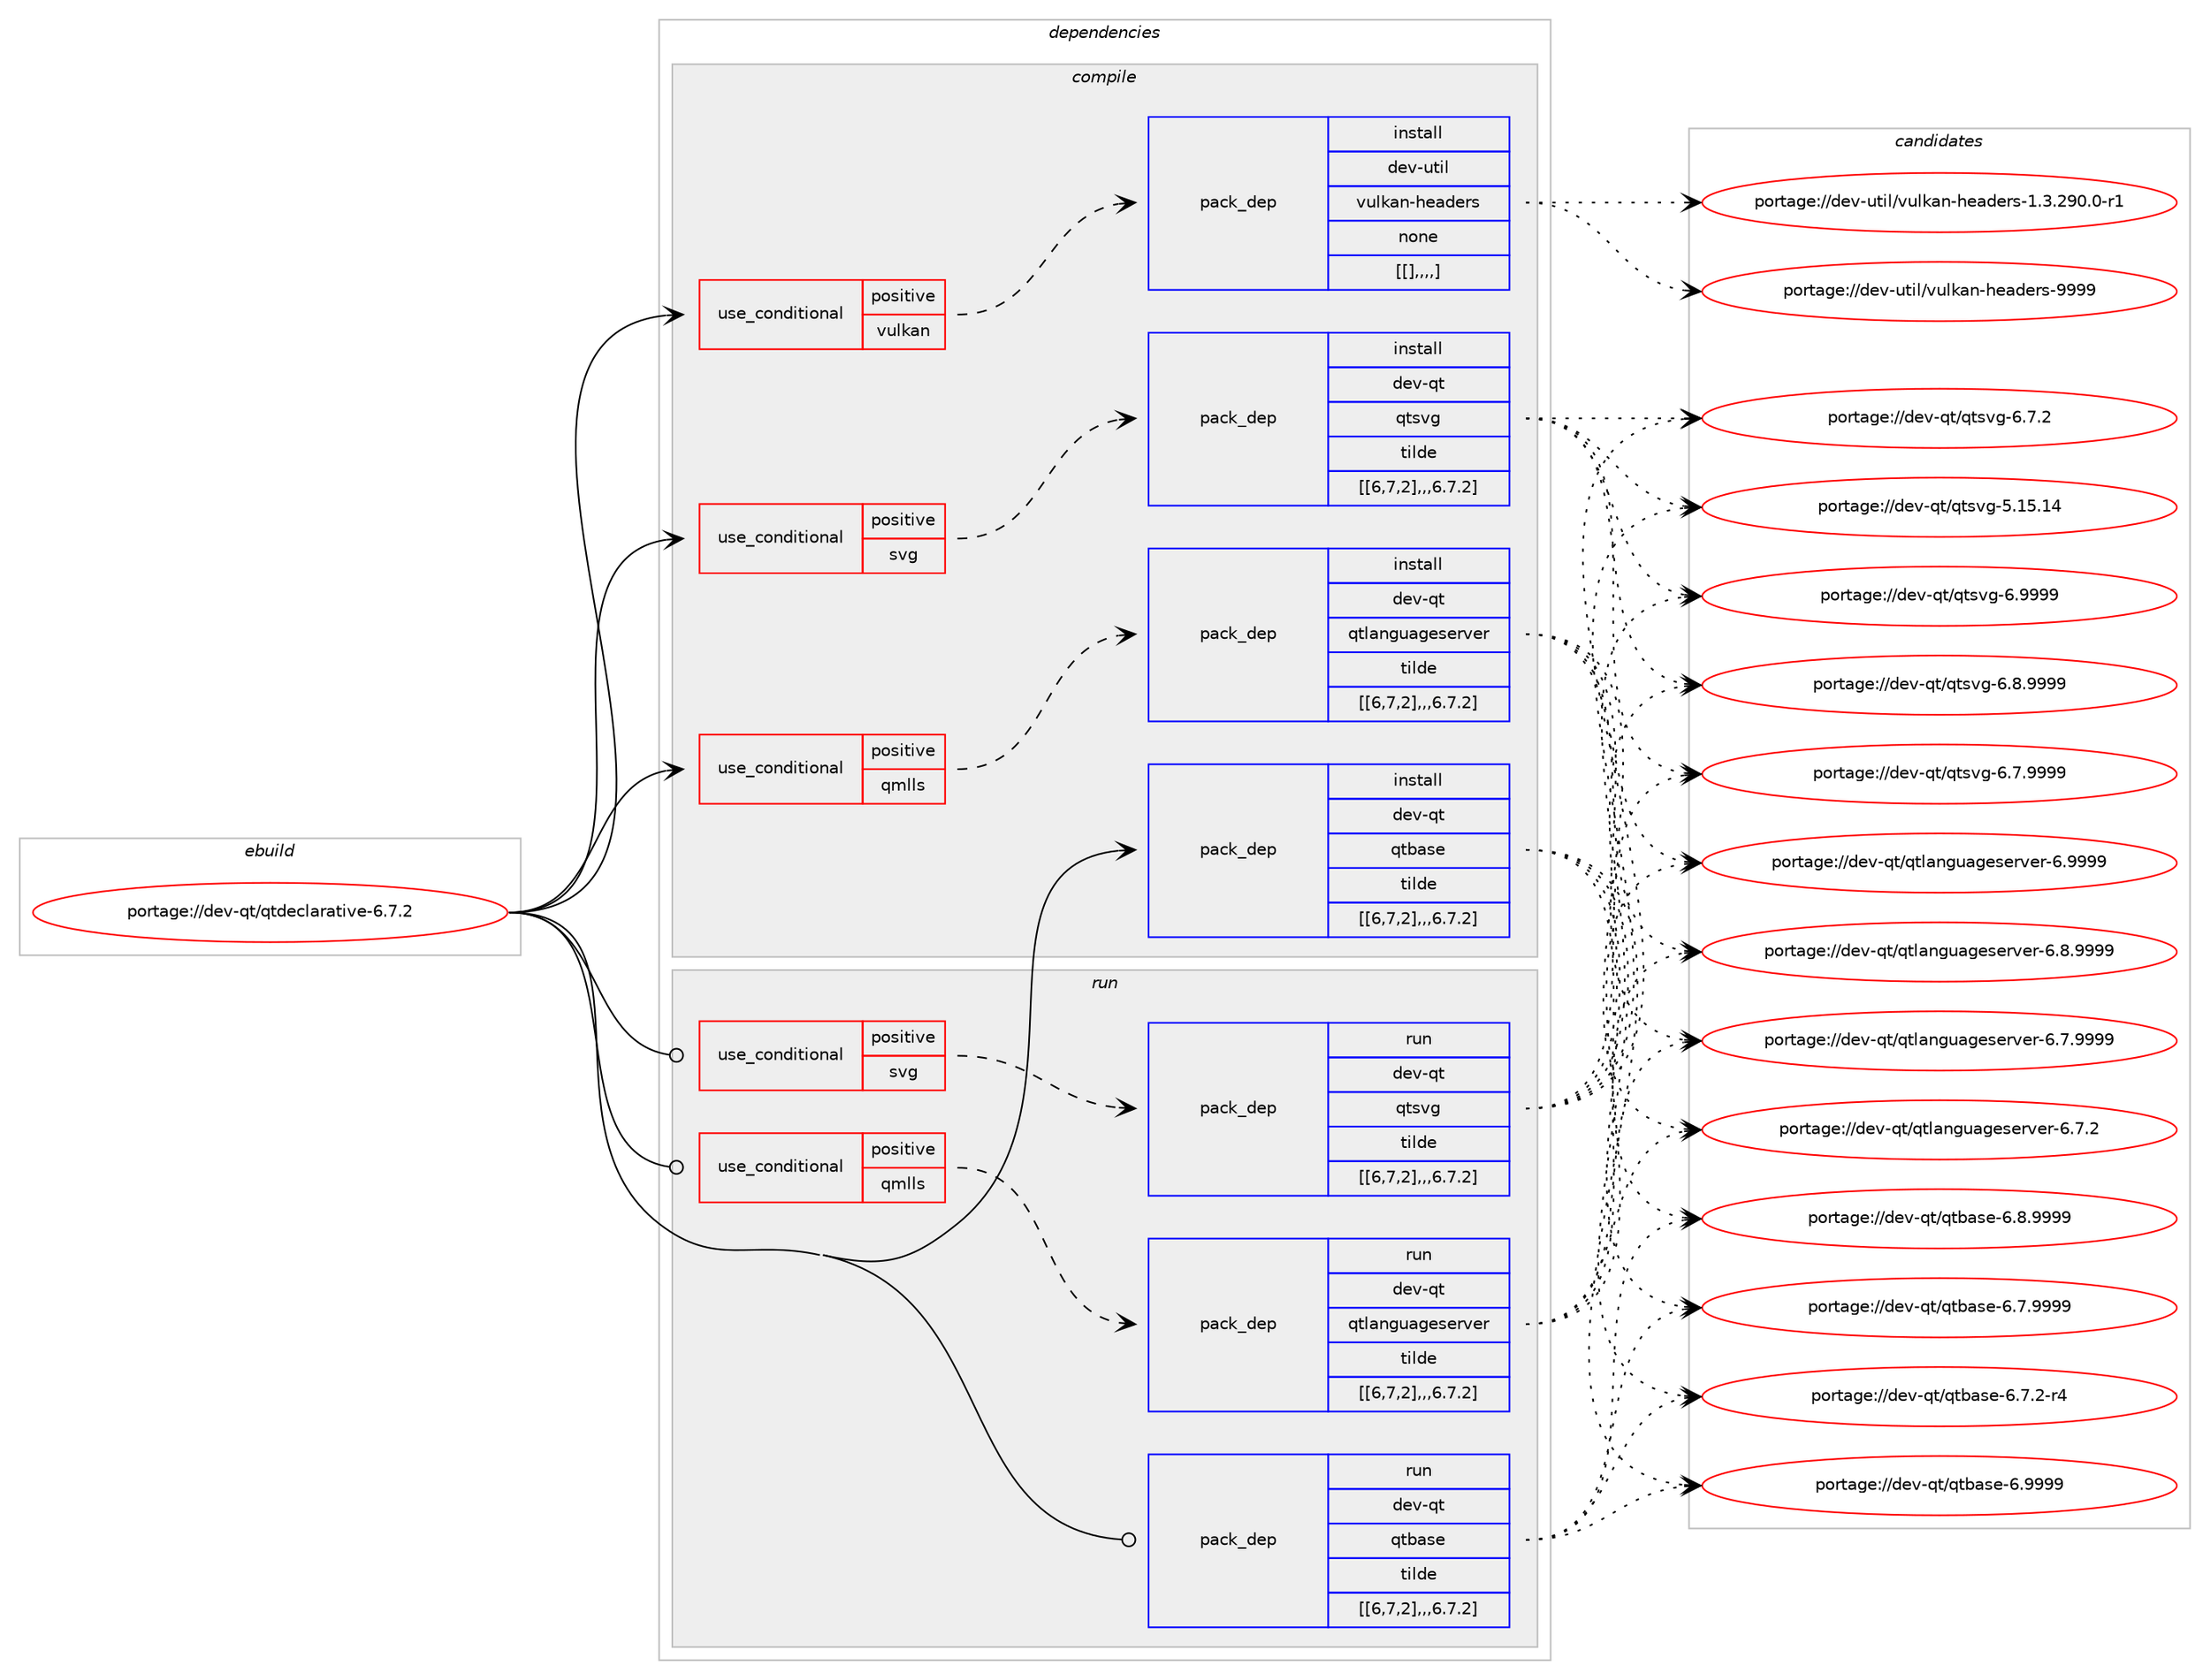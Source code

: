 digraph prolog {

# *************
# Graph options
# *************

newrank=true;
concentrate=true;
compound=true;
graph [rankdir=LR,fontname=Helvetica,fontsize=10,ranksep=1.5];#, ranksep=2.5, nodesep=0.2];
edge  [arrowhead=vee];
node  [fontname=Helvetica,fontsize=10];

# **********
# The ebuild
# **********

subgraph cluster_leftcol {
color=gray;
label=<<i>ebuild</i>>;
id [label="portage://dev-qt/qtdeclarative-6.7.2", color=red, width=4, href="../dev-qt/qtdeclarative-6.7.2.svg"];
}

# ****************
# The dependencies
# ****************

subgraph cluster_midcol {
color=gray;
label=<<i>dependencies</i>>;
subgraph cluster_compile {
fillcolor="#eeeeee";
style=filled;
label=<<i>compile</i>>;
subgraph cond43263 {
dependency172250 [label=<<TABLE BORDER="0" CELLBORDER="1" CELLSPACING="0" CELLPADDING="4"><TR><TD ROWSPAN="3" CELLPADDING="10">use_conditional</TD></TR><TR><TD>positive</TD></TR><TR><TD>qmlls</TD></TR></TABLE>>, shape=none, color=red];
subgraph pack127721 {
dependency172251 [label=<<TABLE BORDER="0" CELLBORDER="1" CELLSPACING="0" CELLPADDING="4" WIDTH="220"><TR><TD ROWSPAN="6" CELLPADDING="30">pack_dep</TD></TR><TR><TD WIDTH="110">install</TD></TR><TR><TD>dev-qt</TD></TR><TR><TD>qtlanguageserver</TD></TR><TR><TD>tilde</TD></TR><TR><TD>[[6,7,2],,,6.7.2]</TD></TR></TABLE>>, shape=none, color=blue];
}
dependency172250:e -> dependency172251:w [weight=20,style="dashed",arrowhead="vee"];
}
id:e -> dependency172250:w [weight=20,style="solid",arrowhead="vee"];
subgraph cond43264 {
dependency172252 [label=<<TABLE BORDER="0" CELLBORDER="1" CELLSPACING="0" CELLPADDING="4"><TR><TD ROWSPAN="3" CELLPADDING="10">use_conditional</TD></TR><TR><TD>positive</TD></TR><TR><TD>svg</TD></TR></TABLE>>, shape=none, color=red];
subgraph pack127722 {
dependency172253 [label=<<TABLE BORDER="0" CELLBORDER="1" CELLSPACING="0" CELLPADDING="4" WIDTH="220"><TR><TD ROWSPAN="6" CELLPADDING="30">pack_dep</TD></TR><TR><TD WIDTH="110">install</TD></TR><TR><TD>dev-qt</TD></TR><TR><TD>qtsvg</TD></TR><TR><TD>tilde</TD></TR><TR><TD>[[6,7,2],,,6.7.2]</TD></TR></TABLE>>, shape=none, color=blue];
}
dependency172252:e -> dependency172253:w [weight=20,style="dashed",arrowhead="vee"];
}
id:e -> dependency172252:w [weight=20,style="solid",arrowhead="vee"];
subgraph cond43265 {
dependency172254 [label=<<TABLE BORDER="0" CELLBORDER="1" CELLSPACING="0" CELLPADDING="4"><TR><TD ROWSPAN="3" CELLPADDING="10">use_conditional</TD></TR><TR><TD>positive</TD></TR><TR><TD>vulkan</TD></TR></TABLE>>, shape=none, color=red];
subgraph pack127723 {
dependency172255 [label=<<TABLE BORDER="0" CELLBORDER="1" CELLSPACING="0" CELLPADDING="4" WIDTH="220"><TR><TD ROWSPAN="6" CELLPADDING="30">pack_dep</TD></TR><TR><TD WIDTH="110">install</TD></TR><TR><TD>dev-util</TD></TR><TR><TD>vulkan-headers</TD></TR><TR><TD>none</TD></TR><TR><TD>[[],,,,]</TD></TR></TABLE>>, shape=none, color=blue];
}
dependency172254:e -> dependency172255:w [weight=20,style="dashed",arrowhead="vee"];
}
id:e -> dependency172254:w [weight=20,style="solid",arrowhead="vee"];
subgraph pack127724 {
dependency172256 [label=<<TABLE BORDER="0" CELLBORDER="1" CELLSPACING="0" CELLPADDING="4" WIDTH="220"><TR><TD ROWSPAN="6" CELLPADDING="30">pack_dep</TD></TR><TR><TD WIDTH="110">install</TD></TR><TR><TD>dev-qt</TD></TR><TR><TD>qtbase</TD></TR><TR><TD>tilde</TD></TR><TR><TD>[[6,7,2],,,6.7.2]</TD></TR></TABLE>>, shape=none, color=blue];
}
id:e -> dependency172256:w [weight=20,style="solid",arrowhead="vee"];
}
subgraph cluster_compileandrun {
fillcolor="#eeeeee";
style=filled;
label=<<i>compile and run</i>>;
}
subgraph cluster_run {
fillcolor="#eeeeee";
style=filled;
label=<<i>run</i>>;
subgraph cond43266 {
dependency172257 [label=<<TABLE BORDER="0" CELLBORDER="1" CELLSPACING="0" CELLPADDING="4"><TR><TD ROWSPAN="3" CELLPADDING="10">use_conditional</TD></TR><TR><TD>positive</TD></TR><TR><TD>qmlls</TD></TR></TABLE>>, shape=none, color=red];
subgraph pack127725 {
dependency172258 [label=<<TABLE BORDER="0" CELLBORDER="1" CELLSPACING="0" CELLPADDING="4" WIDTH="220"><TR><TD ROWSPAN="6" CELLPADDING="30">pack_dep</TD></TR><TR><TD WIDTH="110">run</TD></TR><TR><TD>dev-qt</TD></TR><TR><TD>qtlanguageserver</TD></TR><TR><TD>tilde</TD></TR><TR><TD>[[6,7,2],,,6.7.2]</TD></TR></TABLE>>, shape=none, color=blue];
}
dependency172257:e -> dependency172258:w [weight=20,style="dashed",arrowhead="vee"];
}
id:e -> dependency172257:w [weight=20,style="solid",arrowhead="odot"];
subgraph cond43267 {
dependency172259 [label=<<TABLE BORDER="0" CELLBORDER="1" CELLSPACING="0" CELLPADDING="4"><TR><TD ROWSPAN="3" CELLPADDING="10">use_conditional</TD></TR><TR><TD>positive</TD></TR><TR><TD>svg</TD></TR></TABLE>>, shape=none, color=red];
subgraph pack127726 {
dependency172260 [label=<<TABLE BORDER="0" CELLBORDER="1" CELLSPACING="0" CELLPADDING="4" WIDTH="220"><TR><TD ROWSPAN="6" CELLPADDING="30">pack_dep</TD></TR><TR><TD WIDTH="110">run</TD></TR><TR><TD>dev-qt</TD></TR><TR><TD>qtsvg</TD></TR><TR><TD>tilde</TD></TR><TR><TD>[[6,7,2],,,6.7.2]</TD></TR></TABLE>>, shape=none, color=blue];
}
dependency172259:e -> dependency172260:w [weight=20,style="dashed",arrowhead="vee"];
}
id:e -> dependency172259:w [weight=20,style="solid",arrowhead="odot"];
subgraph pack127727 {
dependency172261 [label=<<TABLE BORDER="0" CELLBORDER="1" CELLSPACING="0" CELLPADDING="4" WIDTH="220"><TR><TD ROWSPAN="6" CELLPADDING="30">pack_dep</TD></TR><TR><TD WIDTH="110">run</TD></TR><TR><TD>dev-qt</TD></TR><TR><TD>qtbase</TD></TR><TR><TD>tilde</TD></TR><TR><TD>[[6,7,2],,,6.7.2]</TD></TR></TABLE>>, shape=none, color=blue];
}
id:e -> dependency172261:w [weight=20,style="solid",arrowhead="odot"];
}
}

# **************
# The candidates
# **************

subgraph cluster_choices {
rank=same;
color=gray;
label=<<i>candidates</i>>;

subgraph choice127721 {
color=black;
nodesep=1;
choice1001011184511311647113116108971101031179710310111510111411810111445544657575757 [label="portage://dev-qt/qtlanguageserver-6.9999", color=red, width=4,href="../dev-qt/qtlanguageserver-6.9999.svg"];
choice10010111845113116471131161089711010311797103101115101114118101114455446564657575757 [label="portage://dev-qt/qtlanguageserver-6.8.9999", color=red, width=4,href="../dev-qt/qtlanguageserver-6.8.9999.svg"];
choice10010111845113116471131161089711010311797103101115101114118101114455446554657575757 [label="portage://dev-qt/qtlanguageserver-6.7.9999", color=red, width=4,href="../dev-qt/qtlanguageserver-6.7.9999.svg"];
choice10010111845113116471131161089711010311797103101115101114118101114455446554650 [label="portage://dev-qt/qtlanguageserver-6.7.2", color=red, width=4,href="../dev-qt/qtlanguageserver-6.7.2.svg"];
dependency172251:e -> choice1001011184511311647113116108971101031179710310111510111411810111445544657575757:w [style=dotted,weight="100"];
dependency172251:e -> choice10010111845113116471131161089711010311797103101115101114118101114455446564657575757:w [style=dotted,weight="100"];
dependency172251:e -> choice10010111845113116471131161089711010311797103101115101114118101114455446554657575757:w [style=dotted,weight="100"];
dependency172251:e -> choice10010111845113116471131161089711010311797103101115101114118101114455446554650:w [style=dotted,weight="100"];
}
subgraph choice127722 {
color=black;
nodesep=1;
choice100101118451131164711311611511810345544657575757 [label="portage://dev-qt/qtsvg-6.9999", color=red, width=4,href="../dev-qt/qtsvg-6.9999.svg"];
choice1001011184511311647113116115118103455446564657575757 [label="portage://dev-qt/qtsvg-6.8.9999", color=red, width=4,href="../dev-qt/qtsvg-6.8.9999.svg"];
choice1001011184511311647113116115118103455446554657575757 [label="portage://dev-qt/qtsvg-6.7.9999", color=red, width=4,href="../dev-qt/qtsvg-6.7.9999.svg"];
choice1001011184511311647113116115118103455446554650 [label="portage://dev-qt/qtsvg-6.7.2", color=red, width=4,href="../dev-qt/qtsvg-6.7.2.svg"];
choice10010111845113116471131161151181034553464953464952 [label="portage://dev-qt/qtsvg-5.15.14", color=red, width=4,href="../dev-qt/qtsvg-5.15.14.svg"];
dependency172253:e -> choice100101118451131164711311611511810345544657575757:w [style=dotted,weight="100"];
dependency172253:e -> choice1001011184511311647113116115118103455446564657575757:w [style=dotted,weight="100"];
dependency172253:e -> choice1001011184511311647113116115118103455446554657575757:w [style=dotted,weight="100"];
dependency172253:e -> choice1001011184511311647113116115118103455446554650:w [style=dotted,weight="100"];
dependency172253:e -> choice10010111845113116471131161151181034553464953464952:w [style=dotted,weight="100"];
}
subgraph choice127723 {
color=black;
nodesep=1;
choice10010111845117116105108471181171081079711045104101971001011141154557575757 [label="portage://dev-util/vulkan-headers-9999", color=red, width=4,href="../dev-util/vulkan-headers-9999.svg"];
choice1001011184511711610510847118117108107971104510410197100101114115454946514650574846484511449 [label="portage://dev-util/vulkan-headers-1.3.290.0-r1", color=red, width=4,href="../dev-util/vulkan-headers-1.3.290.0-r1.svg"];
dependency172255:e -> choice10010111845117116105108471181171081079711045104101971001011141154557575757:w [style=dotted,weight="100"];
dependency172255:e -> choice1001011184511711610510847118117108107971104510410197100101114115454946514650574846484511449:w [style=dotted,weight="100"];
}
subgraph choice127724 {
color=black;
nodesep=1;
choice1001011184511311647113116989711510145544657575757 [label="portage://dev-qt/qtbase-6.9999", color=red, width=4,href="../dev-qt/qtbase-6.9999.svg"];
choice10010111845113116471131169897115101455446564657575757 [label="portage://dev-qt/qtbase-6.8.9999", color=red, width=4,href="../dev-qt/qtbase-6.8.9999.svg"];
choice10010111845113116471131169897115101455446554657575757 [label="portage://dev-qt/qtbase-6.7.9999", color=red, width=4,href="../dev-qt/qtbase-6.7.9999.svg"];
choice100101118451131164711311698971151014554465546504511452 [label="portage://dev-qt/qtbase-6.7.2-r4", color=red, width=4,href="../dev-qt/qtbase-6.7.2-r4.svg"];
dependency172256:e -> choice1001011184511311647113116989711510145544657575757:w [style=dotted,weight="100"];
dependency172256:e -> choice10010111845113116471131169897115101455446564657575757:w [style=dotted,weight="100"];
dependency172256:e -> choice10010111845113116471131169897115101455446554657575757:w [style=dotted,weight="100"];
dependency172256:e -> choice100101118451131164711311698971151014554465546504511452:w [style=dotted,weight="100"];
}
subgraph choice127725 {
color=black;
nodesep=1;
choice1001011184511311647113116108971101031179710310111510111411810111445544657575757 [label="portage://dev-qt/qtlanguageserver-6.9999", color=red, width=4,href="../dev-qt/qtlanguageserver-6.9999.svg"];
choice10010111845113116471131161089711010311797103101115101114118101114455446564657575757 [label="portage://dev-qt/qtlanguageserver-6.8.9999", color=red, width=4,href="../dev-qt/qtlanguageserver-6.8.9999.svg"];
choice10010111845113116471131161089711010311797103101115101114118101114455446554657575757 [label="portage://dev-qt/qtlanguageserver-6.7.9999", color=red, width=4,href="../dev-qt/qtlanguageserver-6.7.9999.svg"];
choice10010111845113116471131161089711010311797103101115101114118101114455446554650 [label="portage://dev-qt/qtlanguageserver-6.7.2", color=red, width=4,href="../dev-qt/qtlanguageserver-6.7.2.svg"];
dependency172258:e -> choice1001011184511311647113116108971101031179710310111510111411810111445544657575757:w [style=dotted,weight="100"];
dependency172258:e -> choice10010111845113116471131161089711010311797103101115101114118101114455446564657575757:w [style=dotted,weight="100"];
dependency172258:e -> choice10010111845113116471131161089711010311797103101115101114118101114455446554657575757:w [style=dotted,weight="100"];
dependency172258:e -> choice10010111845113116471131161089711010311797103101115101114118101114455446554650:w [style=dotted,weight="100"];
}
subgraph choice127726 {
color=black;
nodesep=1;
choice100101118451131164711311611511810345544657575757 [label="portage://dev-qt/qtsvg-6.9999", color=red, width=4,href="../dev-qt/qtsvg-6.9999.svg"];
choice1001011184511311647113116115118103455446564657575757 [label="portage://dev-qt/qtsvg-6.8.9999", color=red, width=4,href="../dev-qt/qtsvg-6.8.9999.svg"];
choice1001011184511311647113116115118103455446554657575757 [label="portage://dev-qt/qtsvg-6.7.9999", color=red, width=4,href="../dev-qt/qtsvg-6.7.9999.svg"];
choice1001011184511311647113116115118103455446554650 [label="portage://dev-qt/qtsvg-6.7.2", color=red, width=4,href="../dev-qt/qtsvg-6.7.2.svg"];
choice10010111845113116471131161151181034553464953464952 [label="portage://dev-qt/qtsvg-5.15.14", color=red, width=4,href="../dev-qt/qtsvg-5.15.14.svg"];
dependency172260:e -> choice100101118451131164711311611511810345544657575757:w [style=dotted,weight="100"];
dependency172260:e -> choice1001011184511311647113116115118103455446564657575757:w [style=dotted,weight="100"];
dependency172260:e -> choice1001011184511311647113116115118103455446554657575757:w [style=dotted,weight="100"];
dependency172260:e -> choice1001011184511311647113116115118103455446554650:w [style=dotted,weight="100"];
dependency172260:e -> choice10010111845113116471131161151181034553464953464952:w [style=dotted,weight="100"];
}
subgraph choice127727 {
color=black;
nodesep=1;
choice1001011184511311647113116989711510145544657575757 [label="portage://dev-qt/qtbase-6.9999", color=red, width=4,href="../dev-qt/qtbase-6.9999.svg"];
choice10010111845113116471131169897115101455446564657575757 [label="portage://dev-qt/qtbase-6.8.9999", color=red, width=4,href="../dev-qt/qtbase-6.8.9999.svg"];
choice10010111845113116471131169897115101455446554657575757 [label="portage://dev-qt/qtbase-6.7.9999", color=red, width=4,href="../dev-qt/qtbase-6.7.9999.svg"];
choice100101118451131164711311698971151014554465546504511452 [label="portage://dev-qt/qtbase-6.7.2-r4", color=red, width=4,href="../dev-qt/qtbase-6.7.2-r4.svg"];
dependency172261:e -> choice1001011184511311647113116989711510145544657575757:w [style=dotted,weight="100"];
dependency172261:e -> choice10010111845113116471131169897115101455446564657575757:w [style=dotted,weight="100"];
dependency172261:e -> choice10010111845113116471131169897115101455446554657575757:w [style=dotted,weight="100"];
dependency172261:e -> choice100101118451131164711311698971151014554465546504511452:w [style=dotted,weight="100"];
}
}

}
